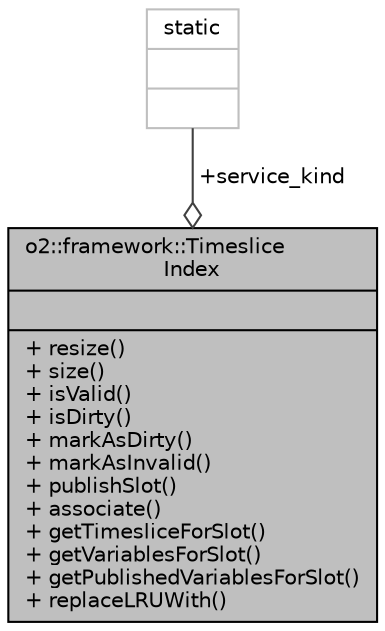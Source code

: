 digraph "o2::framework::TimesliceIndex"
{
 // INTERACTIVE_SVG=YES
  bgcolor="transparent";
  edge [fontname="Helvetica",fontsize="10",labelfontname="Helvetica",labelfontsize="10"];
  node [fontname="Helvetica",fontsize="10",shape=record];
  Node1 [label="{o2::framework::Timeslice\lIndex\n||+ resize()\l+ size()\l+ isValid()\l+ isDirty()\l+ markAsDirty()\l+ markAsInvalid()\l+ publishSlot()\l+ associate()\l+ getTimesliceForSlot()\l+ getVariablesForSlot()\l+ getPublishedVariablesForSlot()\l+ replaceLRUWith()\l}",height=0.2,width=0.4,color="black", fillcolor="grey75", style="filled", fontcolor="black"];
  Node2 -> Node1 [color="grey25",fontsize="10",style="solid",label=" +service_kind" ,arrowhead="odiamond",fontname="Helvetica"];
  Node2 [label="{static\n||}",height=0.2,width=0.4,color="grey75"];
}
